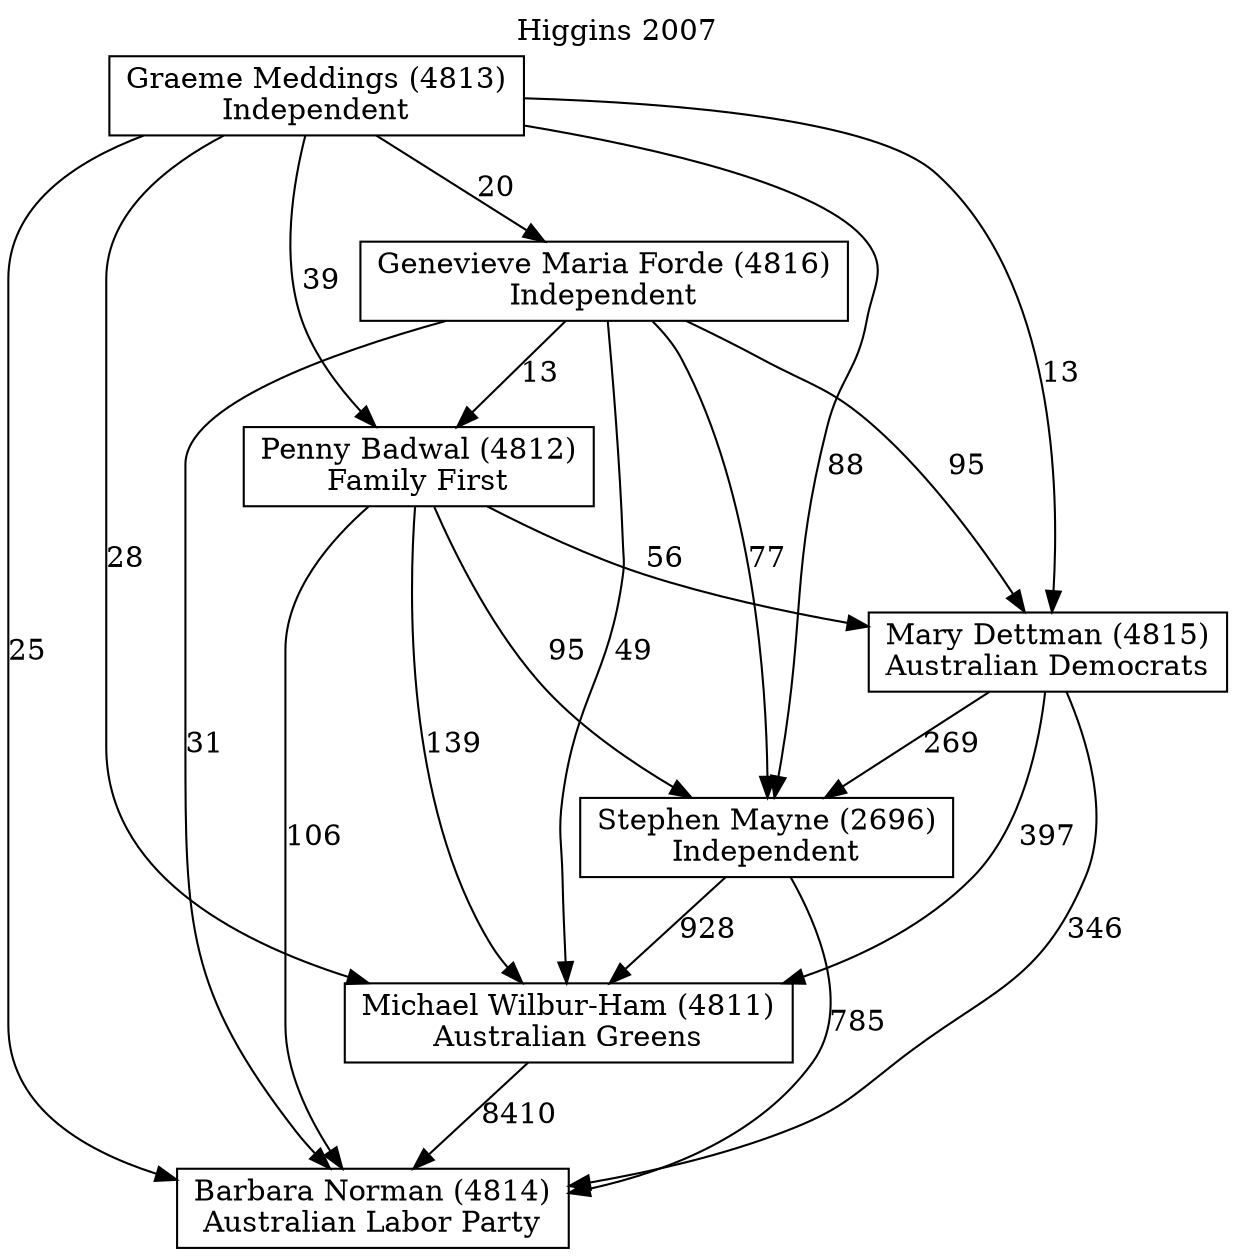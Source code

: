 // House preference flow
digraph "Barbara Norman (4814)_Higgins_2007" {
	graph [label="Higgins 2007" labelloc=t mclimit=10]
	node [shape=box]
	"Barbara Norman (4814)" [label="Barbara Norman (4814)
Australian Labor Party"]
	"Michael Wilbur-Ham (4811)" [label="Michael Wilbur-Ham (4811)
Australian Greens"]
	"Stephen Mayne (2696)" [label="Stephen Mayne (2696)
Independent"]
	"Mary Dettman (4815)" [label="Mary Dettman (4815)
Australian Democrats"]
	"Penny Badwal (4812)" [label="Penny Badwal (4812)
Family First"]
	"Genevieve Maria Forde (4816)" [label="Genevieve Maria Forde (4816)
Independent"]
	"Graeme Meddings (4813)" [label="Graeme Meddings (4813)
Independent"]
	"Michael Wilbur-Ham (4811)" -> "Barbara Norman (4814)" [label=8410]
	"Stephen Mayne (2696)" -> "Michael Wilbur-Ham (4811)" [label=928]
	"Mary Dettman (4815)" -> "Stephen Mayne (2696)" [label=269]
	"Penny Badwal (4812)" -> "Mary Dettman (4815)" [label=56]
	"Genevieve Maria Forde (4816)" -> "Penny Badwal (4812)" [label=13]
	"Graeme Meddings (4813)" -> "Genevieve Maria Forde (4816)" [label=20]
	"Stephen Mayne (2696)" -> "Barbara Norman (4814)" [label=785]
	"Mary Dettman (4815)" -> "Barbara Norman (4814)" [label=346]
	"Penny Badwal (4812)" -> "Barbara Norman (4814)" [label=106]
	"Genevieve Maria Forde (4816)" -> "Barbara Norman (4814)" [label=31]
	"Graeme Meddings (4813)" -> "Barbara Norman (4814)" [label=25]
	"Graeme Meddings (4813)" -> "Penny Badwal (4812)" [label=39]
	"Genevieve Maria Forde (4816)" -> "Mary Dettman (4815)" [label=95]
	"Graeme Meddings (4813)" -> "Mary Dettman (4815)" [label=13]
	"Penny Badwal (4812)" -> "Stephen Mayne (2696)" [label=95]
	"Genevieve Maria Forde (4816)" -> "Stephen Mayne (2696)" [label=77]
	"Graeme Meddings (4813)" -> "Stephen Mayne (2696)" [label=88]
	"Mary Dettman (4815)" -> "Michael Wilbur-Ham (4811)" [label=397]
	"Penny Badwal (4812)" -> "Michael Wilbur-Ham (4811)" [label=139]
	"Genevieve Maria Forde (4816)" -> "Michael Wilbur-Ham (4811)" [label=49]
	"Graeme Meddings (4813)" -> "Michael Wilbur-Ham (4811)" [label=28]
}
